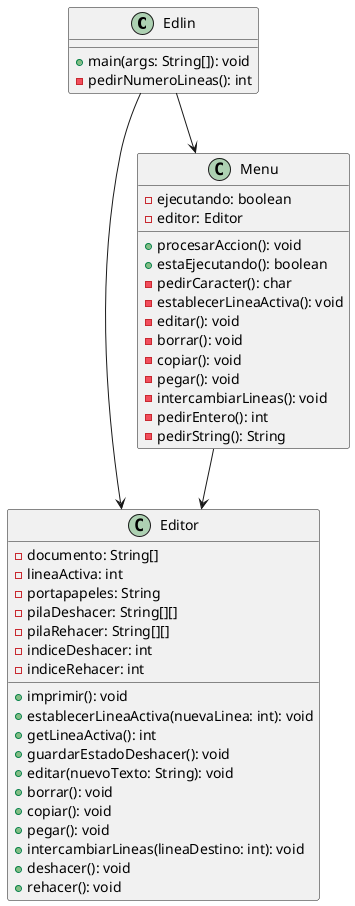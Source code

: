 @startuml
class Edlin {
  +main(args: String[]): void
  -pedirNumeroLineas(): int
}

class Editor {
  -documento: String[]
  -lineaActiva: int
  -portapapeles: String
  -pilaDeshacer: String[][]
  -pilaRehacer: String[][]
  -indiceDeshacer: int
  -indiceRehacer: int

  +imprimir(): void
  +establecerLineaActiva(nuevaLinea: int): void
  +getLineaActiva(): int
  +guardarEstadoDeshacer(): void
  +editar(nuevoTexto: String): void
  +borrar(): void
  +copiar(): void
  +pegar(): void
  +intercambiarLineas(lineaDestino: int): void
  +deshacer(): void
  +rehacer(): void
}

class Menu {
  -ejecutando: boolean
  -editor: Editor

  +procesarAccion(): void
  +estaEjecutando(): boolean
  -pedirCaracter(): char
  -establecerLineaActiva(): void
  -editar(): void
  -borrar(): void
  -copiar(): void
  -pegar(): void
  -intercambiarLineas(): void
  -pedirEntero(): int
  -pedirString(): String
}

Edlin --> Editor
Edlin --> Menu
Menu --> Editor
@enduml
